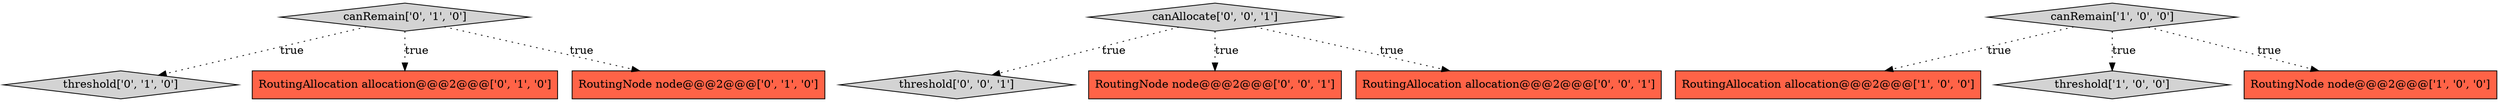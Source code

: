 digraph {
4 [style = filled, label = "threshold['0', '1', '0']", fillcolor = lightgray, shape = diamond image = "AAA0AAABBB2BBB"];
11 [style = filled, label = "threshold['0', '0', '1']", fillcolor = lightgray, shape = diamond image = "AAA0AAABBB3BBB"];
5 [style = filled, label = "canRemain['0', '1', '0']", fillcolor = lightgray, shape = diamond image = "AAA0AAABBB2BBB"];
8 [style = filled, label = "RoutingNode node@@@2@@@['0', '0', '1']", fillcolor = tomato, shape = box image = "AAA0AAABBB3BBB"];
7 [style = filled, label = "RoutingAllocation allocation@@@2@@@['0', '1', '0']", fillcolor = tomato, shape = box image = "AAA0AAABBB2BBB"];
6 [style = filled, label = "RoutingNode node@@@2@@@['0', '1', '0']", fillcolor = tomato, shape = box image = "AAA0AAABBB2BBB"];
1 [style = filled, label = "canRemain['1', '0', '0']", fillcolor = lightgray, shape = diamond image = "AAA0AAABBB1BBB"];
0 [style = filled, label = "RoutingAllocation allocation@@@2@@@['1', '0', '0']", fillcolor = tomato, shape = box image = "AAA0AAABBB1BBB"];
10 [style = filled, label = "canAllocate['0', '0', '1']", fillcolor = lightgray, shape = diamond image = "AAA0AAABBB3BBB"];
3 [style = filled, label = "threshold['1', '0', '0']", fillcolor = lightgray, shape = diamond image = "AAA0AAABBB1BBB"];
9 [style = filled, label = "RoutingAllocation allocation@@@2@@@['0', '0', '1']", fillcolor = tomato, shape = box image = "AAA0AAABBB3BBB"];
2 [style = filled, label = "RoutingNode node@@@2@@@['1', '0', '0']", fillcolor = tomato, shape = box image = "AAA0AAABBB1BBB"];
1->2 [style = dotted, label="true"];
5->6 [style = dotted, label="true"];
1->3 [style = dotted, label="true"];
5->4 [style = dotted, label="true"];
10->11 [style = dotted, label="true"];
5->7 [style = dotted, label="true"];
10->8 [style = dotted, label="true"];
10->9 [style = dotted, label="true"];
1->0 [style = dotted, label="true"];
}
